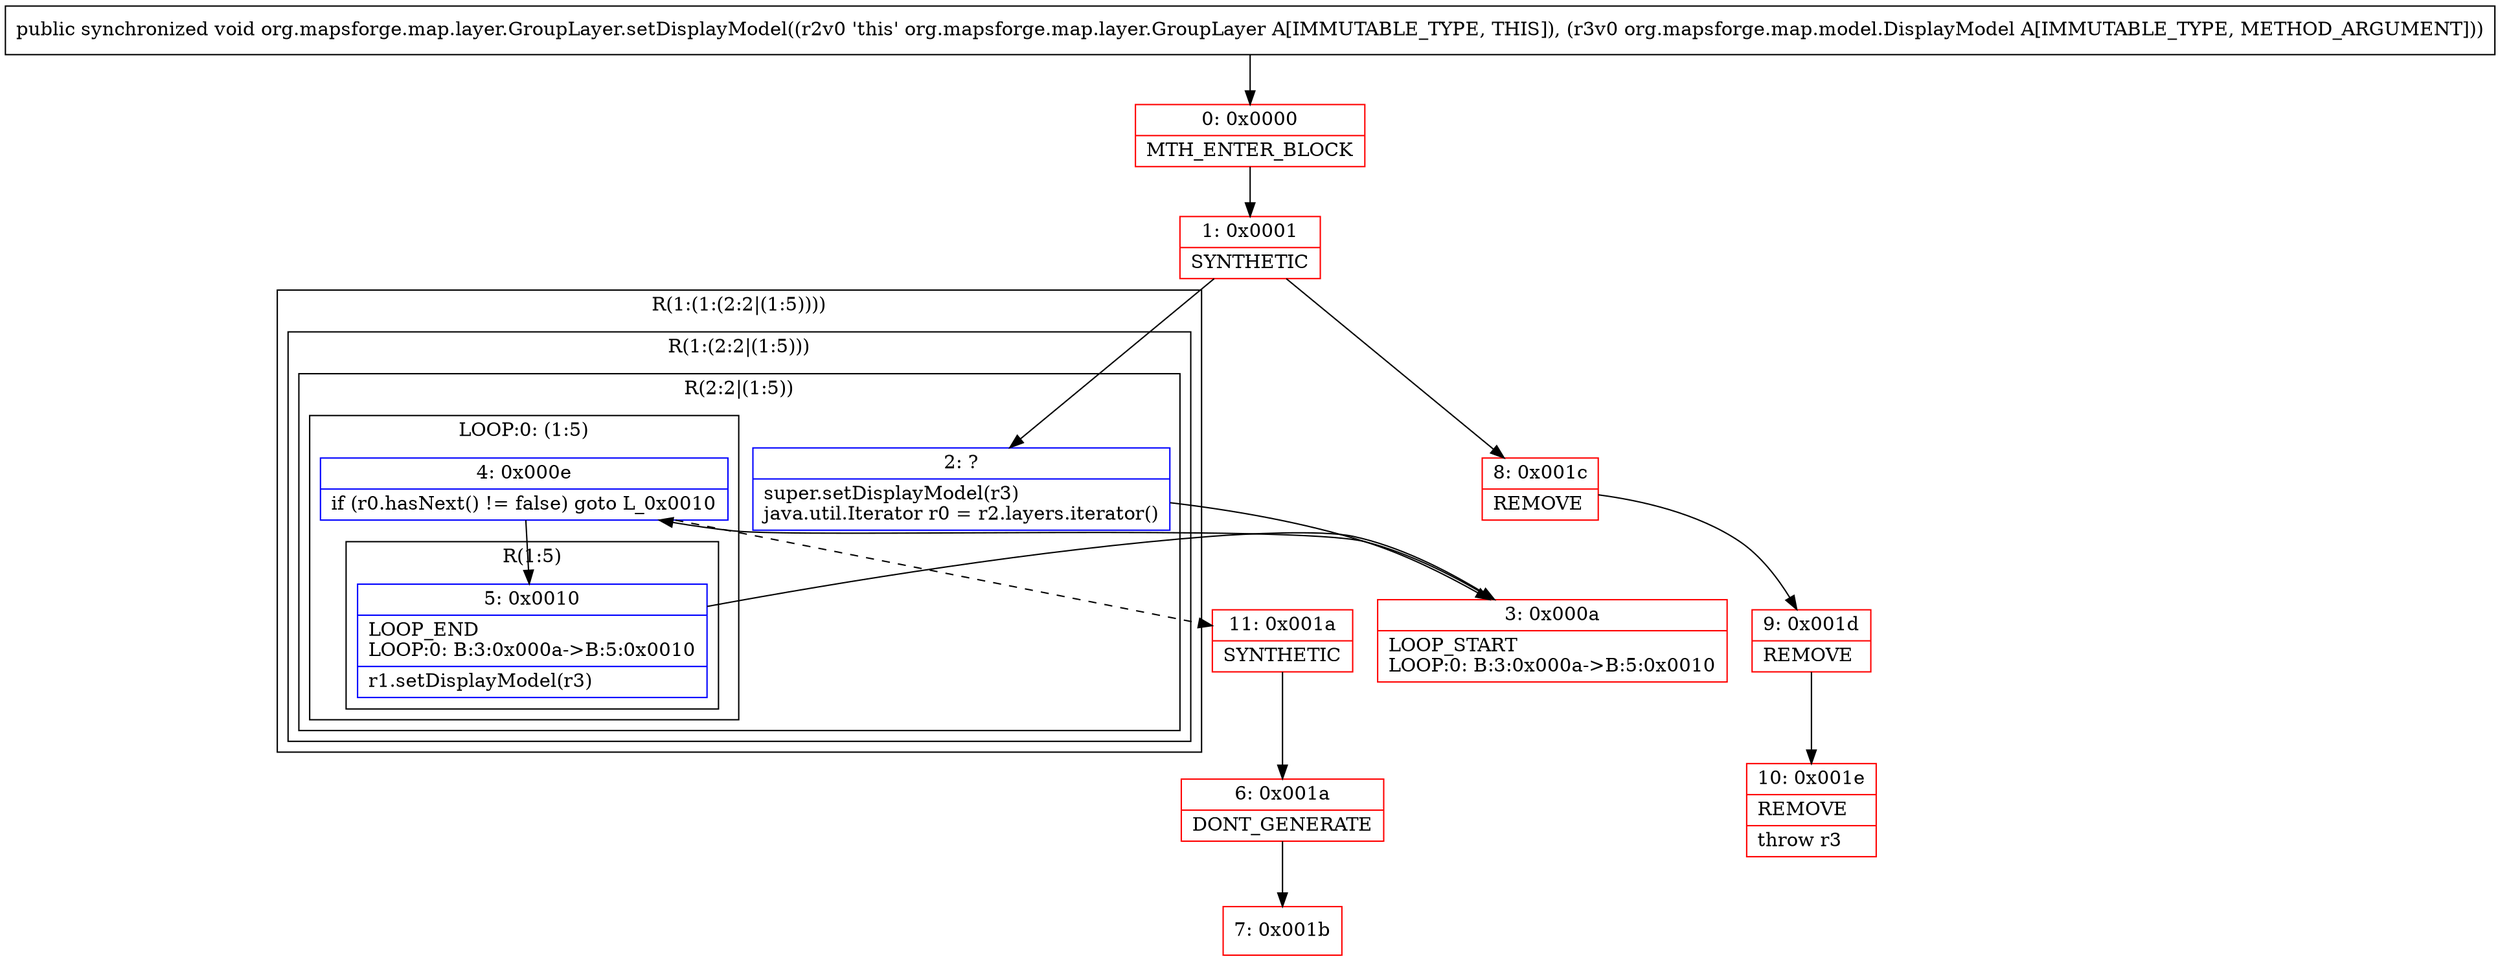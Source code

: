 digraph "CFG fororg.mapsforge.map.layer.GroupLayer.setDisplayModel(Lorg\/mapsforge\/map\/model\/DisplayModel;)V" {
subgraph cluster_Region_4676455 {
label = "R(1:(1:(2:2|(1:5))))";
node [shape=record,color=blue];
subgraph cluster_Region_1735063677 {
label = "R(1:(2:2|(1:5)))";
node [shape=record,color=blue];
subgraph cluster_Region_407718428 {
label = "R(2:2|(1:5))";
node [shape=record,color=blue];
Node_2 [shape=record,label="{2\:\ ?|super.setDisplayModel(r3)\ljava.util.Iterator r0 = r2.layers.iterator()\l}"];
subgraph cluster_LoopRegion_1199031014 {
label = "LOOP:0: (1:5)";
node [shape=record,color=blue];
Node_4 [shape=record,label="{4\:\ 0x000e|if (r0.hasNext() != false) goto L_0x0010\l}"];
subgraph cluster_Region_2102469900 {
label = "R(1:5)";
node [shape=record,color=blue];
Node_5 [shape=record,label="{5\:\ 0x0010|LOOP_END\lLOOP:0: B:3:0x000a\-\>B:5:0x0010\l|r1.setDisplayModel(r3)\l}"];
}
}
}
}
}
Node_0 [shape=record,color=red,label="{0\:\ 0x0000|MTH_ENTER_BLOCK\l}"];
Node_1 [shape=record,color=red,label="{1\:\ 0x0001|SYNTHETIC\l}"];
Node_3 [shape=record,color=red,label="{3\:\ 0x000a|LOOP_START\lLOOP:0: B:3:0x000a\-\>B:5:0x0010\l}"];
Node_6 [shape=record,color=red,label="{6\:\ 0x001a|DONT_GENERATE\l}"];
Node_7 [shape=record,color=red,label="{7\:\ 0x001b}"];
Node_8 [shape=record,color=red,label="{8\:\ 0x001c|REMOVE\l}"];
Node_9 [shape=record,color=red,label="{9\:\ 0x001d|REMOVE\l}"];
Node_10 [shape=record,color=red,label="{10\:\ 0x001e|REMOVE\l|throw r3\l}"];
Node_11 [shape=record,color=red,label="{11\:\ 0x001a|SYNTHETIC\l}"];
MethodNode[shape=record,label="{public synchronized void org.mapsforge.map.layer.GroupLayer.setDisplayModel((r2v0 'this' org.mapsforge.map.layer.GroupLayer A[IMMUTABLE_TYPE, THIS]), (r3v0 org.mapsforge.map.model.DisplayModel A[IMMUTABLE_TYPE, METHOD_ARGUMENT])) }"];
MethodNode -> Node_0;
Node_2 -> Node_3;
Node_4 -> Node_5;
Node_4 -> Node_11[style=dashed];
Node_5 -> Node_3;
Node_0 -> Node_1;
Node_1 -> Node_2;
Node_1 -> Node_8;
Node_3 -> Node_4;
Node_6 -> Node_7;
Node_8 -> Node_9;
Node_9 -> Node_10;
Node_11 -> Node_6;
}

